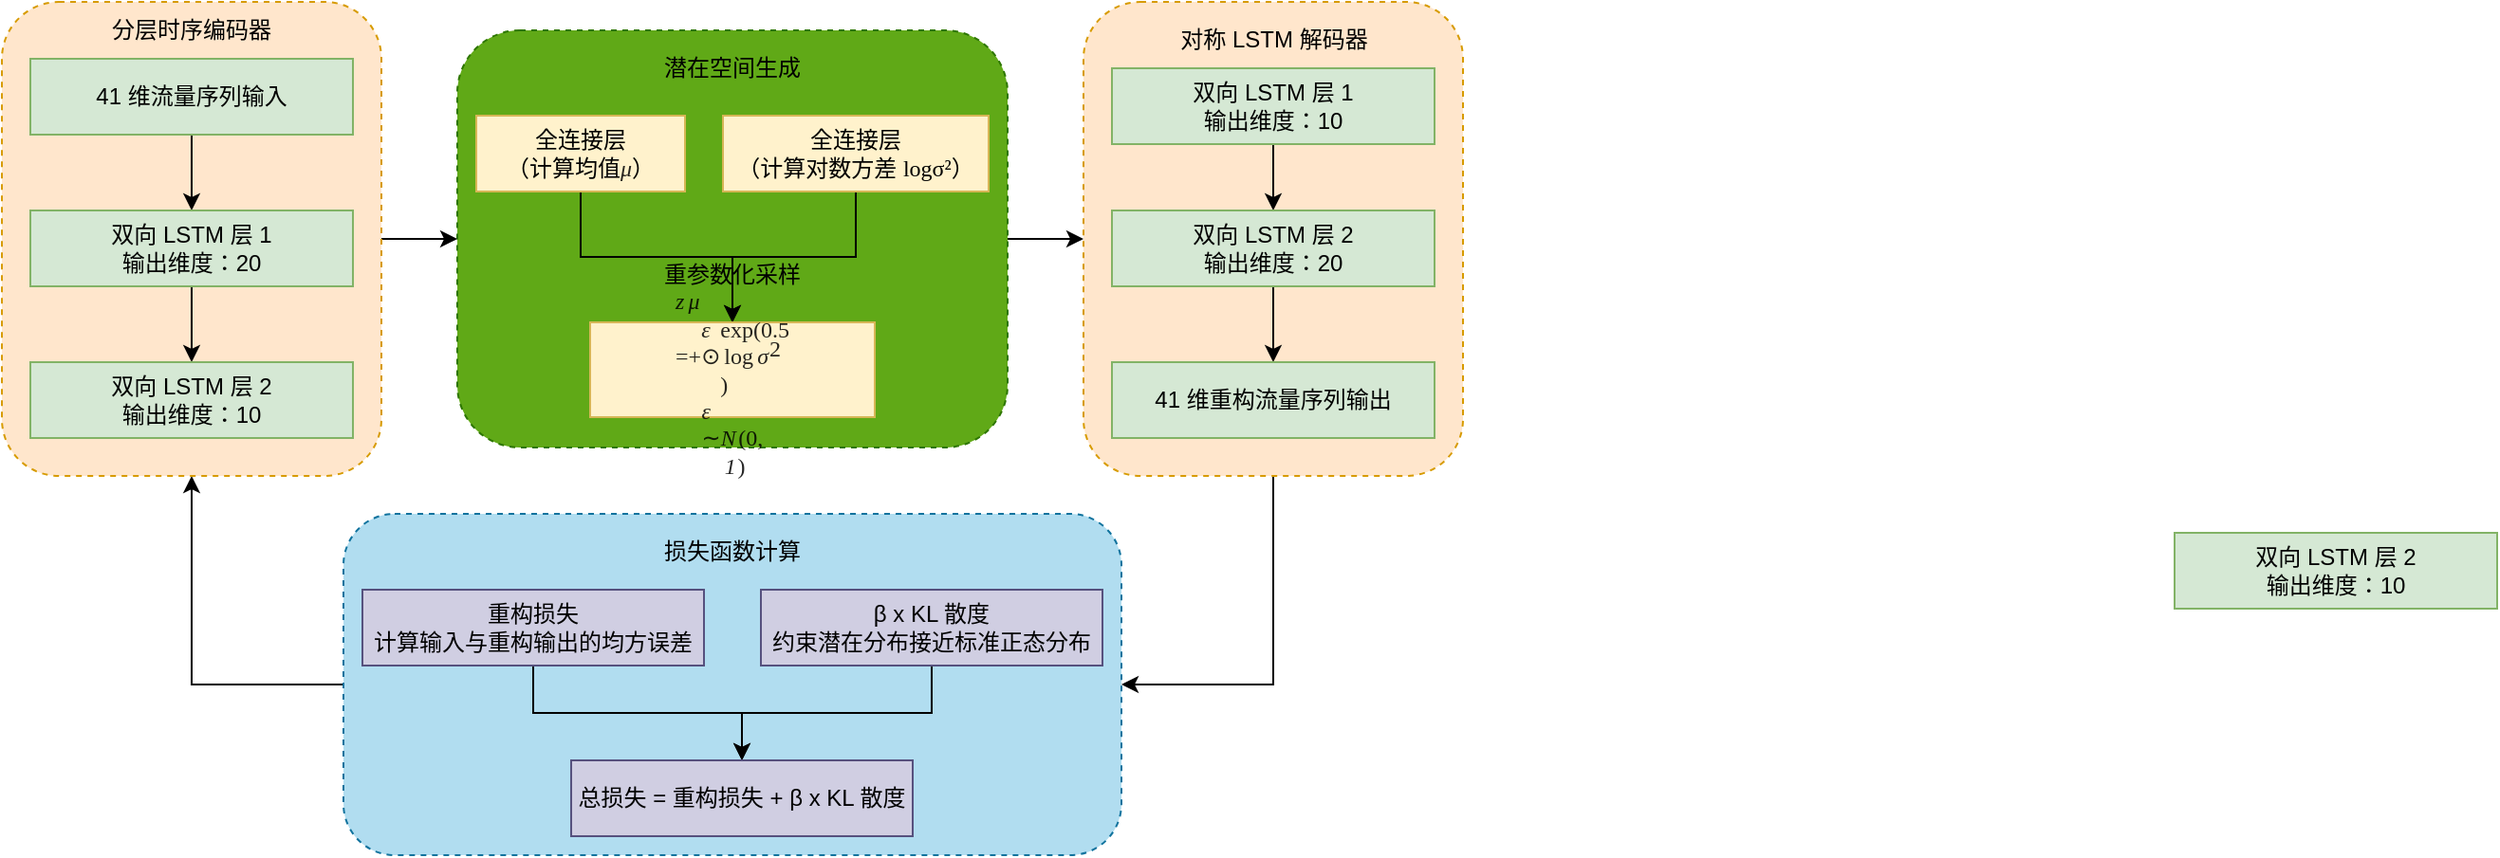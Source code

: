<mxfile version="26.2.4">
  <diagram name="第 1 页" id="B5bT3QiYvplj1bwWyGiD">
    <mxGraphModel dx="894" dy="490" grid="0" gridSize="10" guides="1" tooltips="1" connect="1" arrows="1" fold="1" page="1" pageScale="1" pageWidth="2336" pageHeight="1654" math="0" shadow="0">
      <root>
        <mxCell id="0" />
        <mxCell id="1" parent="0" />
        <mxCell id="wwvi0OaRRLeq5XIewz1G-50" style="edgeStyle=orthogonalEdgeStyle;rounded=0;orthogonalLoop=1;jettySize=auto;html=1;exitX=0;exitY=0.5;exitDx=0;exitDy=0;entryX=0.5;entryY=1;entryDx=0;entryDy=0;" parent="1" source="wwvi0OaRRLeq5XIewz1G-46" target="wwvi0OaRRLeq5XIewz1G-4" edge="1">
          <mxGeometry relative="1" as="geometry" />
        </mxCell>
        <mxCell id="wwvi0OaRRLeq5XIewz1G-46" value="" style="rounded=1;whiteSpace=wrap;html=1;fillColor=#b1ddf0;dashed=1;strokeColor=#10739e;" parent="1" vertex="1">
          <mxGeometry x="260" y="380" width="410" height="180" as="geometry" />
        </mxCell>
        <mxCell id="wwvi0OaRRLeq5XIewz1G-22" style="rounded=0;orthogonalLoop=1;jettySize=auto;html=1;exitX=0.5;exitY=0;exitDx=0;exitDy=0;entryX=0.5;entryY=0;entryDx=0;entryDy=0;" parent="1" source="wwvi0OaRRLeq5XIewz1G-15" target="wwvi0OaRRLeq5XIewz1G-10" edge="1">
          <mxGeometry relative="1" as="geometry" />
        </mxCell>
        <mxCell id="wwvi0OaRRLeq5XIewz1G-27" style="edgeStyle=orthogonalEdgeStyle;rounded=0;orthogonalLoop=1;jettySize=auto;html=1;exitX=1;exitY=0.5;exitDx=0;exitDy=0;entryX=0;entryY=0.5;entryDx=0;entryDy=0;" parent="1" source="wwvi0OaRRLeq5XIewz1G-15" target="wwvi0OaRRLeq5XIewz1G-29" edge="1">
          <mxGeometry relative="1" as="geometry">
            <mxPoint x="640" y="235" as="targetPoint" />
          </mxGeometry>
        </mxCell>
        <mxCell id="wwvi0OaRRLeq5XIewz1G-15" value="" style="rounded=1;whiteSpace=wrap;html=1;fillColor=#60a917;dashed=1;strokeColor=#2D7600;fontColor=#ffffff;" parent="1" vertex="1">
          <mxGeometry x="320" y="125" width="290" height="220" as="geometry" />
        </mxCell>
        <mxCell id="wwvi0OaRRLeq5XIewz1G-23" style="edgeStyle=orthogonalEdgeStyle;rounded=0;orthogonalLoop=1;jettySize=auto;html=1;exitX=1;exitY=0.5;exitDx=0;exitDy=0;entryX=0;entryY=0.5;entryDx=0;entryDy=0;" parent="1" source="wwvi0OaRRLeq5XIewz1G-4" target="wwvi0OaRRLeq5XIewz1G-15" edge="1">
          <mxGeometry relative="1" as="geometry" />
        </mxCell>
        <mxCell id="wwvi0OaRRLeq5XIewz1G-4" value="" style="rounded=1;whiteSpace=wrap;html=1;fillColor=#ffe6cc;dashed=1;strokeColor=#d79b00;" parent="1" vertex="1">
          <mxGeometry x="80" y="110" width="200" height="250" as="geometry" />
        </mxCell>
        <mxCell id="wwvi0OaRRLeq5XIewz1G-6" style="edgeStyle=orthogonalEdgeStyle;rounded=0;orthogonalLoop=1;jettySize=auto;html=1;exitX=0.5;exitY=1;exitDx=0;exitDy=0;entryX=0.5;entryY=0;entryDx=0;entryDy=0;" parent="1" source="wwvi0OaRRLeq5XIewz1G-1" target="wwvi0OaRRLeq5XIewz1G-2" edge="1">
          <mxGeometry relative="1" as="geometry" />
        </mxCell>
        <mxCell id="wwvi0OaRRLeq5XIewz1G-1" value="41 维流量序列输入" style="rounded=0;whiteSpace=wrap;html=1;fillColor=#d5e8d4;strokeColor=#82b366;" parent="1" vertex="1">
          <mxGeometry x="95" y="140" width="170" height="40" as="geometry" />
        </mxCell>
        <mxCell id="wwvi0OaRRLeq5XIewz1G-9" style="edgeStyle=orthogonalEdgeStyle;rounded=0;orthogonalLoop=1;jettySize=auto;html=1;exitX=0.5;exitY=1;exitDx=0;exitDy=0;entryX=0.5;entryY=0;entryDx=0;entryDy=0;" parent="1" source="wwvi0OaRRLeq5XIewz1G-2" target="wwvi0OaRRLeq5XIewz1G-3" edge="1">
          <mxGeometry relative="1" as="geometry" />
        </mxCell>
        <mxCell id="wwvi0OaRRLeq5XIewz1G-2" value="双向 LSTM 层 1&lt;div&gt;输出维度：20&lt;/div&gt;" style="rounded=0;whiteSpace=wrap;html=1;fillColor=#d5e8d4;strokeColor=#82b366;" parent="1" vertex="1">
          <mxGeometry x="95" y="220" width="170" height="40" as="geometry" />
        </mxCell>
        <mxCell id="wwvi0OaRRLeq5XIewz1G-3" value="双向 LSTM 层 2&lt;div&gt;输出维度：10&lt;/div&gt;" style="rounded=0;whiteSpace=wrap;html=1;fillColor=#d5e8d4;strokeColor=#82b366;" parent="1" vertex="1">
          <mxGeometry x="95" y="300" width="170" height="40" as="geometry" />
        </mxCell>
        <mxCell id="wwvi0OaRRLeq5XIewz1G-5" value="分层时序编码器" style="text;html=1;align=center;verticalAlign=middle;whiteSpace=wrap;rounded=0;" parent="1" vertex="1">
          <mxGeometry x="135" y="110" width="90" height="30" as="geometry" />
        </mxCell>
        <mxCell id="wwvi0OaRRLeq5XIewz1G-24" style="edgeStyle=orthogonalEdgeStyle;rounded=0;orthogonalLoop=1;jettySize=auto;html=1;exitX=0.5;exitY=1;exitDx=0;exitDy=0;entryX=0.5;entryY=0;entryDx=0;entryDy=0;" parent="1" source="wwvi0OaRRLeq5XIewz1G-10" target="wwvi0OaRRLeq5XIewz1G-14" edge="1">
          <mxGeometry relative="1" as="geometry" />
        </mxCell>
        <mxCell id="wwvi0OaRRLeq5XIewz1G-10" value="全连接层&lt;div&gt;（计算均值&lt;span style=&quot;color: rgba(0, 0, 0, 0.85); font-family: KaTeX_Math; font-style: italic; text-align: left; text-wrap-mode: nowrap;&quot;&gt;&lt;font&gt;μ&lt;/font&gt;&lt;/span&gt;&lt;span style=&quot;background-color: transparent; color: light-dark(rgb(0, 0, 0), rgb(255, 255, 255));&quot;&gt;）&lt;/span&gt;&lt;/div&gt;" style="rounded=0;whiteSpace=wrap;html=1;fillColor=#fff2cc;strokeColor=#d6b656;" parent="1" vertex="1">
          <mxGeometry x="330" y="170" width="110" height="40" as="geometry" />
        </mxCell>
        <mxCell id="wwvi0OaRRLeq5XIewz1G-25" style="edgeStyle=orthogonalEdgeStyle;rounded=0;orthogonalLoop=1;jettySize=auto;html=1;exitX=0.5;exitY=1;exitDx=0;exitDy=0;entryX=0.5;entryY=0;entryDx=0;entryDy=0;" parent="1" source="wwvi0OaRRLeq5XIewz1G-13" target="wwvi0OaRRLeq5XIewz1G-14" edge="1">
          <mxGeometry relative="1" as="geometry" />
        </mxCell>
        <mxCell id="wwvi0OaRRLeq5XIewz1G-13" value="全连接层&lt;div&gt;（计算对数方差 &lt;font face=&quot;KaTeX_Math&quot;&gt;logσ²&lt;/font&gt;&lt;span style=&quot;background-color: transparent; color: light-dark(rgb(0, 0, 0), rgb(255, 255, 255));&quot;&gt;）&lt;/span&gt;&lt;/div&gt;" style="rounded=0;whiteSpace=wrap;html=1;fillColor=#fff2cc;strokeColor=#d6b656;" parent="1" vertex="1">
          <mxGeometry x="460" y="170" width="140" height="40" as="geometry" />
        </mxCell>
        <mxCell id="wwvi0OaRRLeq5XIewz1G-14" value="重参数化采样&lt;div&gt;&lt;span&gt;&lt;font&gt;&lt;span style=&quot;-webkit-font-smoothing: antialiased; box-sizing: border-box; -webkit-tap-highlight-color: rgba(0, 0, 0, 0); border-color: currentcolor; position: relative; text-wrap-mode: nowrap; width: min-content; display: inline-block; overflow-anchor: auto; color: rgba(0, 0, 0, 0.85); font-family: KaTeX_Main, &amp;quot;Times New Roman&amp;quot;, serif; text-align: left;&quot; class=&quot;base&quot;&gt;&lt;span style=&quot;-webkit-font-smoothing: antialiased; box-sizing: border-box; -webkit-tap-highlight-color: rgba(0, 0, 0, 0); border-color: currentcolor; font-family: KaTeX_Math; font-style: italic; overflow-anchor: auto; margin-right: 0.044em;&quot; class=&quot;mord mathnormal&quot;&gt;z&lt;/span&gt;&lt;span style=&quot;-webkit-font-smoothing: antialiased; box-sizing: border-box; -webkit-tap-highlight-color: rgba(0, 0, 0, 0); border-color: currentcolor; display: inline-block; overflow-anchor: auto; margin-right: 0.278em;&quot; class=&quot;mspace&quot;&gt;&lt;/span&gt;&lt;span style=&quot;-webkit-font-smoothing: antialiased; box-sizing: border-box; -webkit-tap-highlight-color: rgba(0, 0, 0, 0); border-color: currentcolor; overflow-anchor: auto;&quot; class=&quot;mrel&quot;&gt;=&lt;/span&gt;&lt;span style=&quot;-webkit-font-smoothing: antialiased; box-sizing: border-box; -webkit-tap-highlight-color: rgba(0, 0, 0, 0); border-color: currentcolor; display: inline-block; overflow-anchor: auto; margin-right: 0.278em;&quot; class=&quot;mspace&quot;&gt;&lt;/span&gt;&lt;/span&gt;&lt;span style=&quot;-webkit-font-smoothing: antialiased; box-sizing: border-box; -webkit-tap-highlight-color: rgba(0, 0, 0, 0); border-color: currentcolor; position: relative; text-wrap-mode: nowrap; width: min-content; display: inline-block; overflow-anchor: auto; color: rgba(0, 0, 0, 0.85); font-family: KaTeX_Main, &amp;quot;Times New Roman&amp;quot;, serif; text-align: left;&quot; class=&quot;base&quot;&gt;&lt;span style=&quot;-webkit-font-smoothing: antialiased; box-sizing: border-box; -webkit-tap-highlight-color: rgba(0, 0, 0, 0); border-color: currentcolor; display: inline-block; overflow-anchor: auto; height: 0.778em; vertical-align: -0.194em;&quot; class=&quot;strut&quot;&gt;&lt;/span&gt;&lt;span style=&quot;-webkit-font-smoothing: antialiased; box-sizing: border-box; -webkit-tap-highlight-color: rgba(0, 0, 0, 0); border-color: currentcolor; font-family: KaTeX_Math; font-style: italic; overflow-anchor: auto;&quot; class=&quot;mord mathnormal&quot;&gt;μ&lt;/span&gt;&lt;span style=&quot;-webkit-font-smoothing: antialiased; box-sizing: border-box; -webkit-tap-highlight-color: rgba(0, 0, 0, 0); border-color: currentcolor; display: inline-block; overflow-anchor: auto; margin-right: 0.222em;&quot; class=&quot;mspace&quot;&gt;&lt;/span&gt;&lt;span style=&quot;-webkit-font-smoothing: antialiased; box-sizing: border-box; -webkit-tap-highlight-color: rgba(0, 0, 0, 0); border-color: currentcolor; overflow-anchor: auto;&quot; class=&quot;mbin&quot;&gt;+&lt;/span&gt;&lt;span style=&quot;-webkit-font-smoothing: antialiased; box-sizing: border-box; -webkit-tap-highlight-color: rgba(0, 0, 0, 0); border-color: currentcolor; display: inline-block; overflow-anchor: auto; margin-right: 0.222em;&quot; class=&quot;mspace&quot;&gt;&lt;/span&gt;&lt;/span&gt;&lt;span style=&quot;-webkit-font-smoothing: antialiased; box-sizing: border-box; -webkit-tap-highlight-color: rgba(0, 0, 0, 0); border-color: currentcolor; position: relative; text-wrap-mode: nowrap; width: min-content; display: inline-block; overflow-anchor: auto; color: rgba(0, 0, 0, 0.85); font-family: KaTeX_Main, &amp;quot;Times New Roman&amp;quot;, serif; text-align: left;&quot; class=&quot;base&quot;&gt;&lt;span style=&quot;-webkit-font-smoothing: antialiased; box-sizing: border-box; -webkit-tap-highlight-color: rgba(0, 0, 0, 0); border-color: currentcolor; display: inline-block; overflow-anchor: auto; height: 0.667em; vertical-align: -0.083em;&quot; class=&quot;strut&quot;&gt;&lt;/span&gt;&lt;span style=&quot;-webkit-font-smoothing: antialiased; box-sizing: border-box; -webkit-tap-highlight-color: rgba(0, 0, 0, 0); border-color: currentcolor; font-family: KaTeX_Math; font-style: italic; overflow-anchor: auto;&quot; class=&quot;mord mathnormal&quot;&gt;ε&lt;/span&gt;&lt;span style=&quot;-webkit-font-smoothing: antialiased; box-sizing: border-box; -webkit-tap-highlight-color: rgba(0, 0, 0, 0); border-color: currentcolor; display: inline-block; overflow-anchor: auto; margin-right: 0.222em;&quot; class=&quot;mspace&quot;&gt;&lt;/span&gt;&lt;span style=&quot;-webkit-font-smoothing: antialiased; box-sizing: border-box; -webkit-tap-highlight-color: rgba(0, 0, 0, 0); border-color: currentcolor; overflow-anchor: auto;&quot; class=&quot;mbin&quot;&gt;⊙&lt;/span&gt;&lt;span style=&quot;-webkit-font-smoothing: antialiased; box-sizing: border-box; -webkit-tap-highlight-color: rgba(0, 0, 0, 0); border-color: currentcolor; display: inline-block; overflow-anchor: auto; margin-right: 0.222em;&quot; class=&quot;mspace&quot;&gt;&lt;/span&gt;&lt;/span&gt;&lt;span style=&quot;-webkit-font-smoothing: antialiased; box-sizing: border-box; -webkit-tap-highlight-color: rgba(0, 0, 0, 0); border-color: currentcolor; position: relative; text-wrap-mode: nowrap; width: min-content; display: inline-block; overflow-anchor: auto; color: rgba(0, 0, 0, 0.85); font-family: KaTeX_Main, &amp;quot;Times New Roman&amp;quot;, serif; text-align: left;&quot; class=&quot;base&quot;&gt;&lt;span style=&quot;-webkit-font-smoothing: antialiased; box-sizing: border-box; -webkit-tap-highlight-color: rgba(0, 0, 0, 0); border-color: currentcolor; display: inline-block; overflow-anchor: auto; height: 1.064em; vertical-align: -0.25em;&quot; class=&quot;strut&quot;&gt;&lt;/span&gt;&lt;span style=&quot;-webkit-font-smoothing: antialiased; box-sizing: border-box; -webkit-tap-highlight-color: rgba(0, 0, 0, 0); border-color: currentcolor; overflow-anchor: auto;&quot; class=&quot;mop&quot;&gt;exp&lt;/span&gt;&lt;span style=&quot;-webkit-font-smoothing: antialiased; box-sizing: border-box; -webkit-tap-highlight-color: rgba(0, 0, 0, 0); border-color: currentcolor; overflow-anchor: auto;&quot; class=&quot;mopen&quot;&gt;(&lt;/span&gt;&lt;span style=&quot;-webkit-font-smoothing: antialiased; box-sizing: border-box; -webkit-tap-highlight-color: rgba(0, 0, 0, 0); border-color: currentcolor; overflow-anchor: auto;&quot; class=&quot;mord&quot;&gt;0.5&lt;/span&gt;&lt;span style=&quot;-webkit-font-smoothing: antialiased; box-sizing: border-box; -webkit-tap-highlight-color: rgba(0, 0, 0, 0); border-color: currentcolor; display: inline-block; overflow-anchor: auto; margin-right: 0.167em;&quot; class=&quot;mspace&quot;&gt;&lt;/span&gt;&lt;span style=&quot;-webkit-font-smoothing: antialiased; box-sizing: border-box; -webkit-tap-highlight-color: rgba(0, 0, 0, 0); border-color: currentcolor; overflow-anchor: auto;&quot; class=&quot;mop&quot;&gt;lo&lt;span style=&quot;-webkit-font-smoothing: antialiased; box-sizing: border-box; -webkit-tap-highlight-color: rgba(0, 0, 0, 0); border-color: currentcolor; overflow-anchor: auto; margin-right: 0.014em;&quot;&gt;g&lt;/span&gt;&lt;/span&gt;&lt;span style=&quot;-webkit-font-smoothing: antialiased; box-sizing: border-box; -webkit-tap-highlight-color: rgba(0, 0, 0, 0); border-color: currentcolor; display: inline-block; overflow-anchor: auto; margin-right: 0.167em;&quot; class=&quot;mspace&quot;&gt;&lt;/span&gt;&lt;span style=&quot;-webkit-font-smoothing: antialiased; box-sizing: border-box; -webkit-tap-highlight-color: rgba(0, 0, 0, 0); border-color: currentcolor; overflow-anchor: auto;&quot; class=&quot;mord&quot;&gt;&lt;span style=&quot;-webkit-font-smoothing: antialiased; box-sizing: border-box; -webkit-tap-highlight-color: rgba(0, 0, 0, 0); border-color: currentcolor; font-family: KaTeX_Math; font-style: italic; overflow-anchor: auto; margin-right: 0.036em;&quot; class=&quot;mord mathnormal&quot;&gt;σ&lt;/span&gt;&lt;span style=&quot;-webkit-font-smoothing: antialiased; box-sizing: border-box; -webkit-tap-highlight-color: rgba(0, 0, 0, 0); border-color: currentcolor; overflow-anchor: auto;&quot; class=&quot;msupsub&quot;&gt;&lt;span style=&quot;-webkit-font-smoothing: antialiased; box-sizing: border-box; -webkit-tap-highlight-color: rgba(0, 0, 0, 0); border-color: currentcolor; border-collapse: collapse; display: inline-table; table-layout: fixed; overflow-anchor: auto;&quot; class=&quot;vlist-t&quot;&gt;&lt;span style=&quot;-webkit-font-smoothing: antialiased; box-sizing: border-box; -webkit-tap-highlight-color: rgba(0, 0, 0, 0); border-color: currentcolor; display: table-row; overflow-anchor: auto;&quot; class=&quot;vlist-r&quot;&gt;&lt;span style=&quot;-webkit-font-smoothing: antialiased; box-sizing: border-box; -webkit-tap-highlight-color: rgba(0, 0, 0, 0); border-color: currentcolor; display: table-cell; position: relative; vertical-align: bottom; overflow-anchor: auto; height: 0.814em;&quot; class=&quot;vlist&quot;&gt;&lt;span style=&quot;-webkit-font-smoothing: antialiased; box-sizing: border-box; -webkit-tap-highlight-color: rgba(0, 0, 0, 0); border-color: currentcolor; display: block; height: 0px; position: relative; overflow-anchor: auto; top: -3.063em; margin-right: 0.05em;&quot;&gt;&lt;span style=&quot;-webkit-font-smoothing: antialiased; box-sizing: border-box; -webkit-tap-highlight-color: rgba(0, 0, 0, 0); border-color: currentcolor; display: inline-block; overflow-anchor: auto; overflow: hidden; width: 0px; height: 2.7em;&quot; class=&quot;pstrut&quot;&gt;&lt;/span&gt;&lt;span style=&quot;-webkit-font-smoothing: antialiased; box-sizing: border-box; -webkit-tap-highlight-color: rgba(0, 0, 0, 0); border-color: currentcolor; display: inline-block; overflow-anchor: auto;&quot; class=&quot;sizing reset-size6 size3 mtight&quot;&gt;&lt;span style=&quot;-webkit-font-smoothing: antialiased; box-sizing: border-box; -webkit-tap-highlight-color: rgba(0, 0, 0, 0); border-color: currentcolor; overflow-anchor: auto;&quot; class=&quot;mord mtight&quot;&gt;&lt;span style=&quot;-webkit-font-smoothing: antialiased; box-sizing: border-box; -webkit-tap-highlight-color: rgba(0, 0, 0, 0); border-color: currentcolor; overflow-anchor: auto;&quot; class=&quot;mord mtight&quot;&gt;2&lt;/span&gt;&lt;/span&gt;&lt;/span&gt;&lt;/span&gt;&lt;/span&gt;&lt;/span&gt;&lt;/span&gt;&lt;/span&gt;&lt;/span&gt;&lt;span style=&quot;-webkit-font-smoothing: antialiased; box-sizing: border-box; -webkit-tap-highlight-color: rgba(0, 0, 0, 0); border-color: currentcolor; overflow-anchor: auto;&quot; class=&quot;mclose&quot;&gt;)&lt;/span&gt;&lt;/span&gt;&lt;/font&gt;&lt;/span&gt;&lt;/div&gt;&lt;div&gt;&lt;span&gt;&lt;font&gt;&lt;span style=&quot;-webkit-font-smoothing: antialiased; box-sizing: border-box; -webkit-tap-highlight-color: rgba(0, 0, 0, 0); border-color: currentcolor; position: relative; text-wrap-mode: nowrap; width: min-content; display: inline-block; overflow-anchor: auto; color: rgba(0, 0, 0, 0.85); font-family: KaTeX_Main, &amp;quot;Times New Roman&amp;quot;, serif; text-align: start;&quot; class=&quot;base&quot;&gt;&lt;span style=&quot;-webkit-font-smoothing: antialiased; box-sizing: border-box; -webkit-tap-highlight-color: rgba(0, 0, 0, 0); border-color: currentcolor; font-family: KaTeX_Math; font-style: italic; overflow-anchor: auto;&quot; class=&quot;mord mathnormal&quot;&gt;ε&lt;/span&gt;&lt;span style=&quot;-webkit-font-smoothing: antialiased; box-sizing: border-box; -webkit-tap-highlight-color: rgba(0, 0, 0, 0); border-color: currentcolor; display: inline-block; overflow-anchor: auto; margin-right: 0.278em;&quot; class=&quot;mspace&quot;&gt;&lt;/span&gt;&lt;span style=&quot;-webkit-font-smoothing: antialiased; box-sizing: border-box; -webkit-tap-highlight-color: rgba(0, 0, 0, 0); border-color: currentcolor; overflow-anchor: auto;&quot; class=&quot;mrel&quot;&gt;∼&lt;/span&gt;&lt;span style=&quot;-webkit-font-smoothing: antialiased; box-sizing: border-box; -webkit-tap-highlight-color: rgba(0, 0, 0, 0); border-color: currentcolor; display: inline-block; overflow-anchor: auto; margin-right: 0.278em;&quot; class=&quot;mspace&quot;&gt;&lt;/span&gt;&lt;/span&gt;&lt;span style=&quot;-webkit-font-smoothing: antialiased; box-sizing: border-box; -webkit-tap-highlight-color: rgba(0, 0, 0, 0); border-color: currentcolor; position: relative; text-wrap-mode: nowrap; width: min-content; display: inline-block; overflow-anchor: auto; color: rgba(0, 0, 0, 0.85); font-family: KaTeX_Main, &amp;quot;Times New Roman&amp;quot;, serif; text-align: start;&quot; class=&quot;base&quot;&gt;&lt;span style=&quot;-webkit-font-smoothing: antialiased; box-sizing: border-box; -webkit-tap-highlight-color: rgba(0, 0, 0, 0); border-color: currentcolor; display: inline-block; overflow-anchor: auto; height: 1em; vertical-align: -0.25em;&quot; class=&quot;strut&quot;&gt;&lt;/span&gt;&lt;span style=&quot;-webkit-font-smoothing: antialiased; box-sizing: border-box; -webkit-tap-highlight-color: rgba(0, 0, 0, 0); border-color: currentcolor; font-family: KaTeX_Math; font-style: italic; overflow-anchor: auto; margin-right: 0.109em;&quot; class=&quot;mord mathnormal&quot;&gt;N&lt;/span&gt;&lt;span style=&quot;-webkit-font-smoothing: antialiased; box-sizing: border-box; -webkit-tap-highlight-color: rgba(0, 0, 0, 0); border-color: currentcolor; overflow-anchor: auto;&quot; class=&quot;mopen&quot;&gt;(&lt;/span&gt;&lt;span style=&quot;-webkit-font-smoothing: antialiased; box-sizing: border-box; -webkit-tap-highlight-color: rgba(0, 0, 0, 0); border-color: currentcolor; overflow-anchor: auto;&quot; class=&quot;mord&quot;&gt;0&lt;/span&gt;&lt;span style=&quot;-webkit-font-smoothing: antialiased; box-sizing: border-box; -webkit-tap-highlight-color: rgba(0, 0, 0, 0); border-color: currentcolor; overflow-anchor: auto;&quot; class=&quot;mpunct&quot;&gt;,&lt;/span&gt;&lt;span style=&quot;-webkit-font-smoothing: antialiased; box-sizing: border-box; -webkit-tap-highlight-color: rgba(0, 0, 0, 0); border-color: currentcolor; display: inline-block; overflow-anchor: auto; margin-right: 0.167em;&quot; class=&quot;mspace&quot;&gt;&lt;/span&gt;&lt;span style=&quot;-webkit-font-smoothing: antialiased; box-sizing: border-box; -webkit-tap-highlight-color: rgba(0, 0, 0, 0); border-color: currentcolor; font-family: KaTeX_Math; font-style: italic; overflow-anchor: auto; margin-right: 0.078em;&quot; class=&quot;mord mathnormal&quot;&gt;1&lt;/span&gt;&lt;span style=&quot;-webkit-font-smoothing: antialiased; box-sizing: border-box; -webkit-tap-highlight-color: rgba(0, 0, 0, 0); border-color: currentcolor; overflow-anchor: auto;&quot; class=&quot;mclose&quot;&gt;)&lt;/span&gt;&lt;/span&gt;&lt;/font&gt;&lt;/span&gt;&lt;span&gt;&lt;font&gt;&lt;span style=&quot;-webkit-font-smoothing: antialiased; box-sizing: border-box; -webkit-tap-highlight-color: rgba(0, 0, 0, 0); border-color: currentcolor; position: relative; text-wrap-mode: nowrap; width: min-content; display: inline-block; overflow-anchor: auto; color: rgba(0, 0, 0, 0.85); font-family: KaTeX_Main, &amp;quot;Times New Roman&amp;quot;, serif; text-align: left;&quot; class=&quot;base&quot;&gt;&lt;span style=&quot;-webkit-font-smoothing: antialiased; box-sizing: border-box; -webkit-tap-highlight-color: rgba(0, 0, 0, 0); border-color: currentcolor; overflow-anchor: auto;&quot; class=&quot;mclose&quot;&gt;&lt;/span&gt;&lt;/span&gt;&lt;/font&gt;&lt;/span&gt;&lt;/div&gt;" style="rounded=0;whiteSpace=wrap;html=1;fillColor=#fff2cc;strokeColor=#d6b656;" parent="1" vertex="1">
          <mxGeometry x="390" y="279" width="150" height="50" as="geometry" />
        </mxCell>
        <mxCell id="wwvi0OaRRLeq5XIewz1G-28" value="潜在空间生成" style="text;html=1;align=center;verticalAlign=middle;whiteSpace=wrap;rounded=0;" parent="1" vertex="1">
          <mxGeometry x="420" y="130" width="90" height="30" as="geometry" />
        </mxCell>
        <mxCell id="wwvi0OaRRLeq5XIewz1G-49" style="edgeStyle=orthogonalEdgeStyle;rounded=0;orthogonalLoop=1;jettySize=auto;html=1;exitX=0.5;exitY=1;exitDx=0;exitDy=0;entryX=1;entryY=0.5;entryDx=0;entryDy=0;" parent="1" source="wwvi0OaRRLeq5XIewz1G-29" target="wwvi0OaRRLeq5XIewz1G-46" edge="1">
          <mxGeometry relative="1" as="geometry" />
        </mxCell>
        <mxCell id="wwvi0OaRRLeq5XIewz1G-29" value="" style="rounded=1;whiteSpace=wrap;html=1;fillColor=#ffe6cc;dashed=1;strokeColor=#d79b00;" parent="1" vertex="1">
          <mxGeometry x="650" y="110" width="200" height="250" as="geometry" />
        </mxCell>
        <mxCell id="wwvi0OaRRLeq5XIewz1G-30" style="edgeStyle=orthogonalEdgeStyle;rounded=0;orthogonalLoop=1;jettySize=auto;html=1;exitX=0.5;exitY=1;exitDx=0;exitDy=0;entryX=0.5;entryY=0;entryDx=0;entryDy=0;" parent="1" target="wwvi0OaRRLeq5XIewz1G-37" edge="1">
          <mxGeometry relative="1" as="geometry">
            <mxPoint x="750" y="185" as="sourcePoint" />
            <mxPoint x="750" y="225" as="targetPoint" />
          </mxGeometry>
        </mxCell>
        <mxCell id="wwvi0OaRRLeq5XIewz1G-32" style="edgeStyle=orthogonalEdgeStyle;rounded=0;orthogonalLoop=1;jettySize=auto;html=1;exitX=0.5;exitY=1;exitDx=0;exitDy=0;entryX=0.5;entryY=0;entryDx=0;entryDy=0;" parent="1" source="wwvi0OaRRLeq5XIewz1G-37" target="wwvi0OaRRLeq5XIewz1G-39" edge="1">
          <mxGeometry relative="1" as="geometry">
            <mxPoint x="750" y="265" as="sourcePoint" />
            <mxPoint x="750" y="305" as="targetPoint" />
          </mxGeometry>
        </mxCell>
        <mxCell id="wwvi0OaRRLeq5XIewz1G-35" value="对称 LSTM 解码器" style="text;html=1;align=center;verticalAlign=middle;whiteSpace=wrap;rounded=0;" parent="1" vertex="1">
          <mxGeometry x="697.5" y="115" width="105" height="30" as="geometry" />
        </mxCell>
        <mxCell id="wwvi0OaRRLeq5XIewz1G-36" value="双向 LSTM 层 1&lt;div&gt;输出维度：10&lt;/div&gt;" style="rounded=0;whiteSpace=wrap;html=1;fillColor=#d5e8d4;strokeColor=#82b366;" parent="1" vertex="1">
          <mxGeometry x="665" y="145" width="170" height="40" as="geometry" />
        </mxCell>
        <mxCell id="wwvi0OaRRLeq5XIewz1G-37" value="双向 LSTM 层 2&lt;div&gt;输出维度：20&lt;/div&gt;" style="rounded=0;whiteSpace=wrap;html=1;fillColor=#d5e8d4;strokeColor=#82b366;" parent="1" vertex="1">
          <mxGeometry x="665" y="220" width="170" height="40" as="geometry" />
        </mxCell>
        <mxCell id="wwvi0OaRRLeq5XIewz1G-38" value="双向 LSTM 层 2&lt;div&gt;输出维度：10&lt;/div&gt;" style="rounded=0;whiteSpace=wrap;html=1;fillColor=#d5e8d4;strokeColor=#82b366;" parent="1" vertex="1">
          <mxGeometry x="1225" y="390" width="170" height="40" as="geometry" />
        </mxCell>
        <mxCell id="wwvi0OaRRLeq5XIewz1G-39" value="41 维重构流量序列输出" style="rounded=0;whiteSpace=wrap;html=1;fillColor=#d5e8d4;strokeColor=#82b366;" parent="1" vertex="1">
          <mxGeometry x="665" y="300" width="170" height="40" as="geometry" />
        </mxCell>
        <mxCell id="wwvi0OaRRLeq5XIewz1G-44" style="edgeStyle=orthogonalEdgeStyle;rounded=0;orthogonalLoop=1;jettySize=auto;html=1;exitX=0.5;exitY=1;exitDx=0;exitDy=0;entryX=0.5;entryY=0;entryDx=0;entryDy=0;" parent="1" source="wwvi0OaRRLeq5XIewz1G-40" target="wwvi0OaRRLeq5XIewz1G-43" edge="1">
          <mxGeometry relative="1" as="geometry" />
        </mxCell>
        <mxCell id="wwvi0OaRRLeq5XIewz1G-40" value="重构损失&lt;div&gt;计算输入与重构输出的均方误差&lt;/div&gt;" style="rounded=0;whiteSpace=wrap;html=1;fillColor=#d0cee2;strokeColor=#56517e;" parent="1" vertex="1">
          <mxGeometry x="270" y="420" width="180" height="40" as="geometry" />
        </mxCell>
        <mxCell id="wwvi0OaRRLeq5XIewz1G-45" style="edgeStyle=orthogonalEdgeStyle;rounded=0;orthogonalLoop=1;jettySize=auto;html=1;exitX=0.5;exitY=1;exitDx=0;exitDy=0;entryX=0.5;entryY=0;entryDx=0;entryDy=0;" parent="1" source="wwvi0OaRRLeq5XIewz1G-42" target="wwvi0OaRRLeq5XIewz1G-43" edge="1">
          <mxGeometry relative="1" as="geometry" />
        </mxCell>
        <mxCell id="wwvi0OaRRLeq5XIewz1G-42" value="β x KL 散度&lt;div&gt;约束潜在分布接近标准正态分布&lt;/div&gt;" style="rounded=0;whiteSpace=wrap;html=1;fillColor=#d0cee2;strokeColor=#56517e;" parent="1" vertex="1">
          <mxGeometry x="480" y="420" width="180" height="40" as="geometry" />
        </mxCell>
        <mxCell id="wwvi0OaRRLeq5XIewz1G-43" value="总损失 =&amp;nbsp;&lt;span style=&quot;background-color: transparent; color: light-dark(rgb(0, 0, 0), rgb(255, 255, 255));&quot;&gt;重构损失 +&amp;nbsp;&lt;/span&gt;β x KL 散度" style="rounded=0;whiteSpace=wrap;html=1;fillColor=#d0cee2;strokeColor=#56517e;" parent="1" vertex="1">
          <mxGeometry x="380" y="510" width="180" height="40" as="geometry" />
        </mxCell>
        <mxCell id="wwvi0OaRRLeq5XIewz1G-48" value="损失函数计算" style="text;html=1;align=center;verticalAlign=middle;whiteSpace=wrap;rounded=0;" parent="1" vertex="1">
          <mxGeometry x="420" y="385" width="90" height="30" as="geometry" />
        </mxCell>
      </root>
    </mxGraphModel>
  </diagram>
</mxfile>
